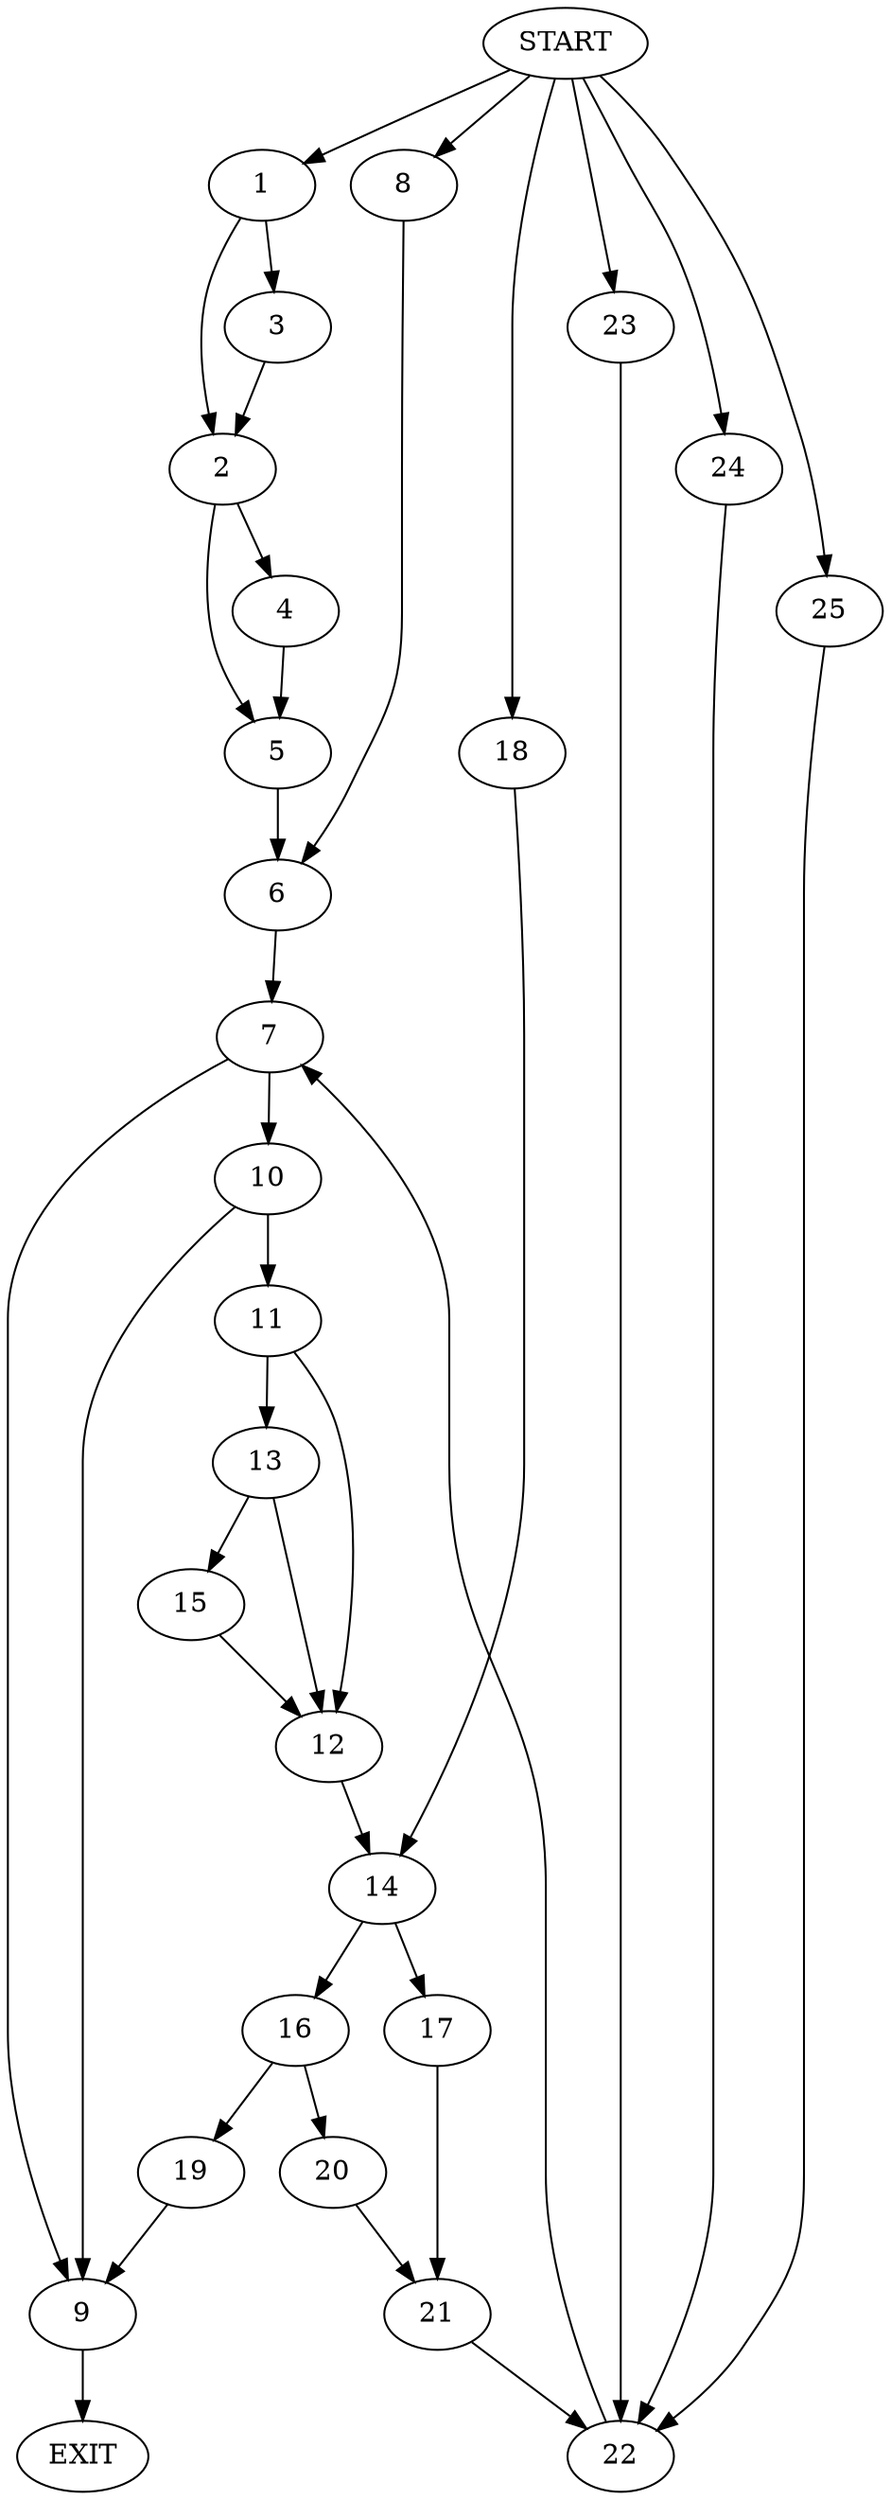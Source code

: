 digraph {
0 [label="START"]
26 [label="EXIT"]
0 -> 1
1 -> 2
1 -> 3
3 -> 2
2 -> 4
2 -> 5
4 -> 5
5 -> 6
6 -> 7
0 -> 8
8 -> 6
7 -> 9
7 -> 10
9 -> 26
10 -> 9
10 -> 11
11 -> 12
11 -> 13
12 -> 14
13 -> 15
13 -> 12
15 -> 12
14 -> 16
14 -> 17
0 -> 18
18 -> 14
16 -> 19
16 -> 20
17 -> 21
19 -> 9
20 -> 21
21 -> 22
22 -> 7
0 -> 23
23 -> 22
0 -> 24
24 -> 22
0 -> 25
25 -> 22
}
